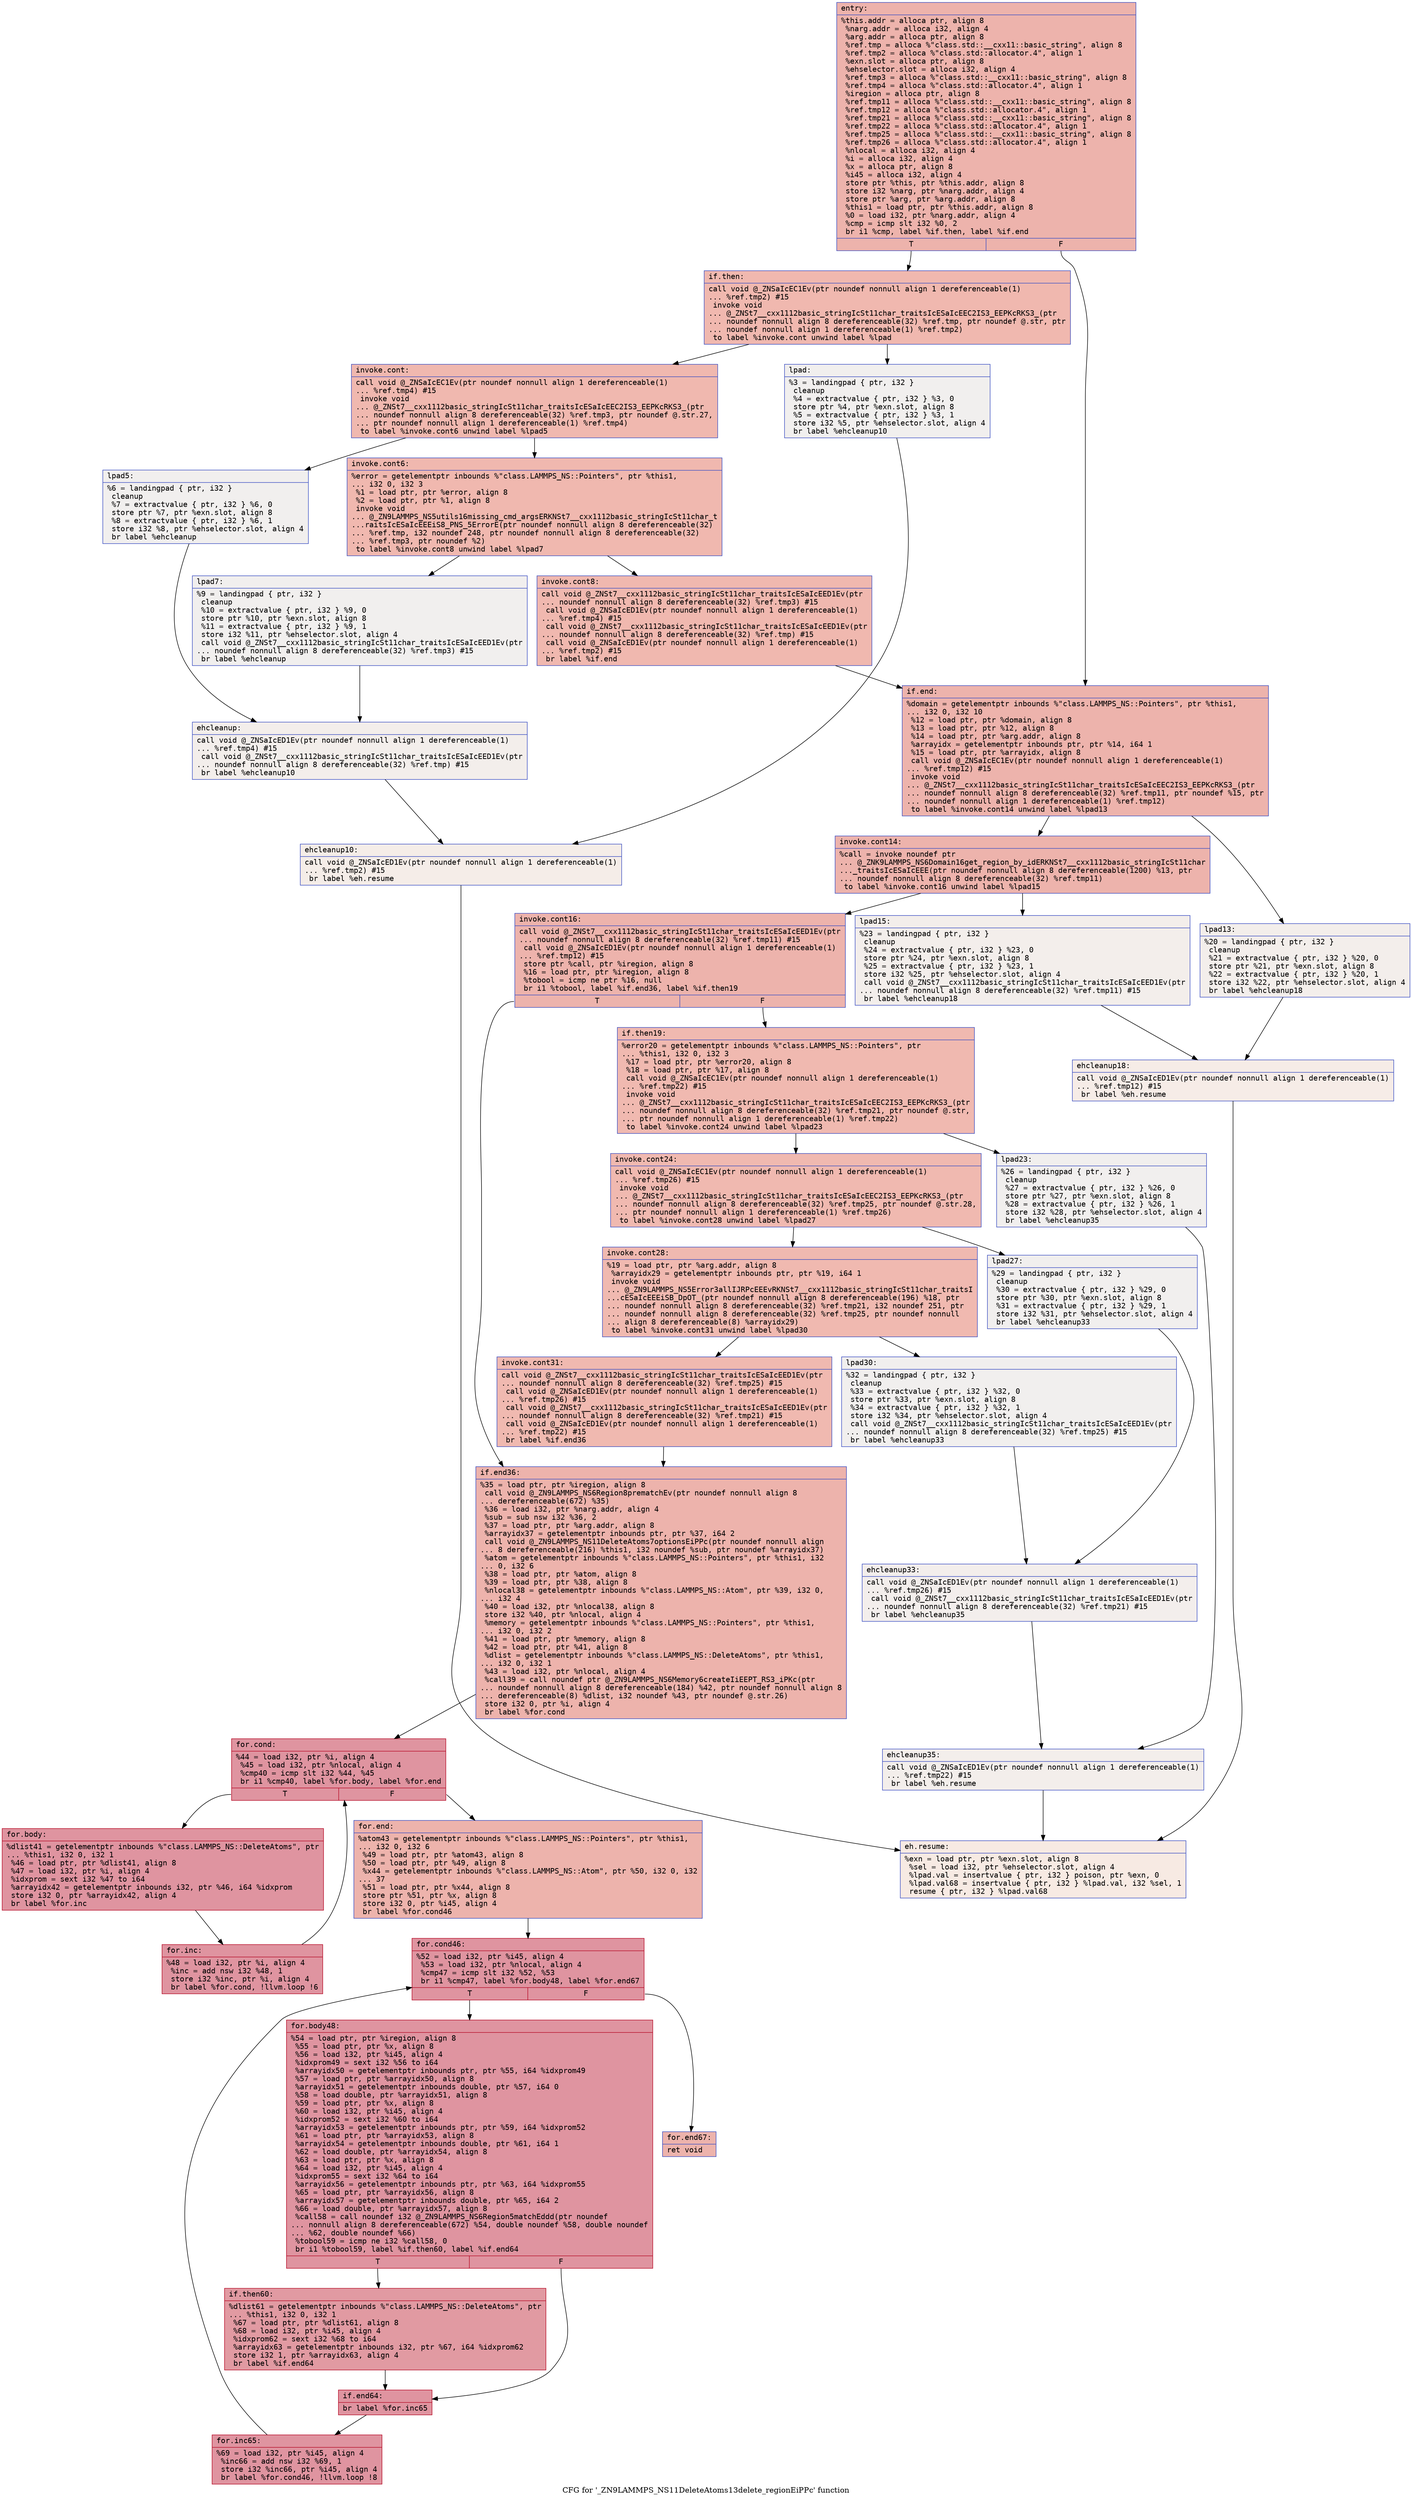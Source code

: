 digraph "CFG for '_ZN9LAMMPS_NS11DeleteAtoms13delete_regionEiPPc' function" {
	label="CFG for '_ZN9LAMMPS_NS11DeleteAtoms13delete_regionEiPPc' function";

	Node0x557d770bb3d0 [shape=record,color="#3d50c3ff", style=filled, fillcolor="#d6524470" fontname="Courier",label="{entry:\l|  %this.addr = alloca ptr, align 8\l  %narg.addr = alloca i32, align 4\l  %arg.addr = alloca ptr, align 8\l  %ref.tmp = alloca %\"class.std::__cxx11::basic_string\", align 8\l  %ref.tmp2 = alloca %\"class.std::allocator.4\", align 1\l  %exn.slot = alloca ptr, align 8\l  %ehselector.slot = alloca i32, align 4\l  %ref.tmp3 = alloca %\"class.std::__cxx11::basic_string\", align 8\l  %ref.tmp4 = alloca %\"class.std::allocator.4\", align 1\l  %iregion = alloca ptr, align 8\l  %ref.tmp11 = alloca %\"class.std::__cxx11::basic_string\", align 8\l  %ref.tmp12 = alloca %\"class.std::allocator.4\", align 1\l  %ref.tmp21 = alloca %\"class.std::__cxx11::basic_string\", align 8\l  %ref.tmp22 = alloca %\"class.std::allocator.4\", align 1\l  %ref.tmp25 = alloca %\"class.std::__cxx11::basic_string\", align 8\l  %ref.tmp26 = alloca %\"class.std::allocator.4\", align 1\l  %nlocal = alloca i32, align 4\l  %i = alloca i32, align 4\l  %x = alloca ptr, align 8\l  %i45 = alloca i32, align 4\l  store ptr %this, ptr %this.addr, align 8\l  store i32 %narg, ptr %narg.addr, align 4\l  store ptr %arg, ptr %arg.addr, align 8\l  %this1 = load ptr, ptr %this.addr, align 8\l  %0 = load i32, ptr %narg.addr, align 4\l  %cmp = icmp slt i32 %0, 2\l  br i1 %cmp, label %if.then, label %if.end\l|{<s0>T|<s1>F}}"];
	Node0x557d770bb3d0:s0 -> Node0x557d770be990[tooltip="entry -> if.then\nProbability 50.00%" ];
	Node0x557d770bb3d0:s1 -> Node0x557d770bf6c0[tooltip="entry -> if.end\nProbability 50.00%" ];
	Node0x557d770be990 [shape=record,color="#3d50c3ff", style=filled, fillcolor="#dc5d4a70" fontname="Courier",label="{if.then:\l|  call void @_ZNSaIcEC1Ev(ptr noundef nonnull align 1 dereferenceable(1)\l... %ref.tmp2) #15\l  invoke void\l... @_ZNSt7__cxx1112basic_stringIcSt11char_traitsIcESaIcEEC2IS3_EEPKcRKS3_(ptr\l... noundef nonnull align 8 dereferenceable(32) %ref.tmp, ptr noundef @.str, ptr\l... noundef nonnull align 1 dereferenceable(1) %ref.tmp2)\l          to label %invoke.cont unwind label %lpad\l}"];
	Node0x557d770be990 -> Node0x557d770bf960[tooltip="if.then -> invoke.cont\nProbability 100.00%" ];
	Node0x557d770be990 -> Node0x557d770bf9e0[tooltip="if.then -> lpad\nProbability 0.00%" ];
	Node0x557d770bf960 [shape=record,color="#3d50c3ff", style=filled, fillcolor="#dc5d4a70" fontname="Courier",label="{invoke.cont:\l|  call void @_ZNSaIcEC1Ev(ptr noundef nonnull align 1 dereferenceable(1)\l... %ref.tmp4) #15\l  invoke void\l... @_ZNSt7__cxx1112basic_stringIcSt11char_traitsIcESaIcEEC2IS3_EEPKcRKS3_(ptr\l... noundef nonnull align 8 dereferenceable(32) %ref.tmp3, ptr noundef @.str.27,\l... ptr noundef nonnull align 1 dereferenceable(1) %ref.tmp4)\l          to label %invoke.cont6 unwind label %lpad5\l}"];
	Node0x557d770bf960 -> Node0x557d770bfd00[tooltip="invoke.cont -> invoke.cont6\nProbability 100.00%" ];
	Node0x557d770bf960 -> Node0x557d770bfd50[tooltip="invoke.cont -> lpad5\nProbability 0.00%" ];
	Node0x557d770bfd00 [shape=record,color="#3d50c3ff", style=filled, fillcolor="#dc5d4a70" fontname="Courier",label="{invoke.cont6:\l|  %error = getelementptr inbounds %\"class.LAMMPS_NS::Pointers\", ptr %this1,\l... i32 0, i32 3\l  %1 = load ptr, ptr %error, align 8\l  %2 = load ptr, ptr %1, align 8\l  invoke void\l... @_ZN9LAMMPS_NS5utils16missing_cmd_argsERKNSt7__cxx1112basic_stringIcSt11char_t\l...raitsIcESaIcEEEiS8_PNS_5ErrorE(ptr noundef nonnull align 8 dereferenceable(32)\l... %ref.tmp, i32 noundef 248, ptr noundef nonnull align 8 dereferenceable(32)\l... %ref.tmp3, ptr noundef %2)\l          to label %invoke.cont8 unwind label %lpad7\l}"];
	Node0x557d770bfd00 -> Node0x557d770bfcb0[tooltip="invoke.cont6 -> invoke.cont8\nProbability 100.00%" ];
	Node0x557d770bfd00 -> Node0x557d770c01f0[tooltip="invoke.cont6 -> lpad7\nProbability 0.00%" ];
	Node0x557d770bfcb0 [shape=record,color="#3d50c3ff", style=filled, fillcolor="#dc5d4a70" fontname="Courier",label="{invoke.cont8:\l|  call void @_ZNSt7__cxx1112basic_stringIcSt11char_traitsIcESaIcEED1Ev(ptr\l... noundef nonnull align 8 dereferenceable(32) %ref.tmp3) #15\l  call void @_ZNSaIcED1Ev(ptr noundef nonnull align 1 dereferenceable(1)\l... %ref.tmp4) #15\l  call void @_ZNSt7__cxx1112basic_stringIcSt11char_traitsIcESaIcEED1Ev(ptr\l... noundef nonnull align 8 dereferenceable(32) %ref.tmp) #15\l  call void @_ZNSaIcED1Ev(ptr noundef nonnull align 1 dereferenceable(1)\l... %ref.tmp2) #15\l  br label %if.end\l}"];
	Node0x557d770bfcb0 -> Node0x557d770bf6c0[tooltip="invoke.cont8 -> if.end\nProbability 100.00%" ];
	Node0x557d770bf9e0 [shape=record,color="#3d50c3ff", style=filled, fillcolor="#e0dbd870" fontname="Courier",label="{lpad:\l|  %3 = landingpad \{ ptr, i32 \}\l          cleanup\l  %4 = extractvalue \{ ptr, i32 \} %3, 0\l  store ptr %4, ptr %exn.slot, align 8\l  %5 = extractvalue \{ ptr, i32 \} %3, 1\l  store i32 %5, ptr %ehselector.slot, align 4\l  br label %ehcleanup10\l}"];
	Node0x557d770bf9e0 -> Node0x557d770c0bb0[tooltip="lpad -> ehcleanup10\nProbability 100.00%" ];
	Node0x557d770bfd50 [shape=record,color="#3d50c3ff", style=filled, fillcolor="#e0dbd870" fontname="Courier",label="{lpad5:\l|  %6 = landingpad \{ ptr, i32 \}\l          cleanup\l  %7 = extractvalue \{ ptr, i32 \} %6, 0\l  store ptr %7, ptr %exn.slot, align 8\l  %8 = extractvalue \{ ptr, i32 \} %6, 1\l  store i32 %8, ptr %ehselector.slot, align 4\l  br label %ehcleanup\l}"];
	Node0x557d770bfd50 -> Node0x557d770c0f20[tooltip="lpad5 -> ehcleanup\nProbability 100.00%" ];
	Node0x557d770c01f0 [shape=record,color="#3d50c3ff", style=filled, fillcolor="#e0dbd870" fontname="Courier",label="{lpad7:\l|  %9 = landingpad \{ ptr, i32 \}\l          cleanup\l  %10 = extractvalue \{ ptr, i32 \} %9, 0\l  store ptr %10, ptr %exn.slot, align 8\l  %11 = extractvalue \{ ptr, i32 \} %9, 1\l  store i32 %11, ptr %ehselector.slot, align 4\l  call void @_ZNSt7__cxx1112basic_stringIcSt11char_traitsIcESaIcEED1Ev(ptr\l... noundef nonnull align 8 dereferenceable(32) %ref.tmp3) #15\l  br label %ehcleanup\l}"];
	Node0x557d770c01f0 -> Node0x557d770c0f20[tooltip="lpad7 -> ehcleanup\nProbability 100.00%" ];
	Node0x557d770c0f20 [shape=record,color="#3d50c3ff", style=filled, fillcolor="#e5d8d170" fontname="Courier",label="{ehcleanup:\l|  call void @_ZNSaIcED1Ev(ptr noundef nonnull align 1 dereferenceable(1)\l... %ref.tmp4) #15\l  call void @_ZNSt7__cxx1112basic_stringIcSt11char_traitsIcESaIcEED1Ev(ptr\l... noundef nonnull align 8 dereferenceable(32) %ref.tmp) #15\l  br label %ehcleanup10\l}"];
	Node0x557d770c0f20 -> Node0x557d770c0bb0[tooltip="ehcleanup -> ehcleanup10\nProbability 100.00%" ];
	Node0x557d770c0bb0 [shape=record,color="#3d50c3ff", style=filled, fillcolor="#e8d6cc70" fontname="Courier",label="{ehcleanup10:\l|  call void @_ZNSaIcED1Ev(ptr noundef nonnull align 1 dereferenceable(1)\l... %ref.tmp2) #15\l  br label %eh.resume\l}"];
	Node0x557d770c0bb0 -> Node0x557d770c1830[tooltip="ehcleanup10 -> eh.resume\nProbability 100.00%" ];
	Node0x557d770bf6c0 [shape=record,color="#3d50c3ff", style=filled, fillcolor="#d6524470" fontname="Courier",label="{if.end:\l|  %domain = getelementptr inbounds %\"class.LAMMPS_NS::Pointers\", ptr %this1,\l... i32 0, i32 10\l  %12 = load ptr, ptr %domain, align 8\l  %13 = load ptr, ptr %12, align 8\l  %14 = load ptr, ptr %arg.addr, align 8\l  %arrayidx = getelementptr inbounds ptr, ptr %14, i64 1\l  %15 = load ptr, ptr %arrayidx, align 8\l  call void @_ZNSaIcEC1Ev(ptr noundef nonnull align 1 dereferenceable(1)\l... %ref.tmp12) #15\l  invoke void\l... @_ZNSt7__cxx1112basic_stringIcSt11char_traitsIcESaIcEEC2IS3_EEPKcRKS3_(ptr\l... noundef nonnull align 8 dereferenceable(32) %ref.tmp11, ptr noundef %15, ptr\l... noundef nonnull align 1 dereferenceable(1) %ref.tmp12)\l          to label %invoke.cont14 unwind label %lpad13\l}"];
	Node0x557d770bf6c0 -> Node0x557d770c1d00[tooltip="if.end -> invoke.cont14\nProbability 100.00%" ];
	Node0x557d770bf6c0 -> Node0x557d770c1d80[tooltip="if.end -> lpad13\nProbability 0.00%" ];
	Node0x557d770c1d00 [shape=record,color="#3d50c3ff", style=filled, fillcolor="#d6524470" fontname="Courier",label="{invoke.cont14:\l|  %call = invoke noundef ptr\l... @_ZNK9LAMMPS_NS6Domain16get_region_by_idERKNSt7__cxx1112basic_stringIcSt11char\l..._traitsIcESaIcEEE(ptr noundef nonnull align 8 dereferenceable(1200) %13, ptr\l... noundef nonnull align 8 dereferenceable(32) %ref.tmp11)\l          to label %invoke.cont16 unwind label %lpad15\l}"];
	Node0x557d770c1d00 -> Node0x557d770c1cb0[tooltip="invoke.cont14 -> invoke.cont16\nProbability 100.00%" ];
	Node0x557d770c1d00 -> Node0x557d770c2080[tooltip="invoke.cont14 -> lpad15\nProbability 0.00%" ];
	Node0x557d770c1cb0 [shape=record,color="#3d50c3ff", style=filled, fillcolor="#d6524470" fontname="Courier",label="{invoke.cont16:\l|  call void @_ZNSt7__cxx1112basic_stringIcSt11char_traitsIcESaIcEED1Ev(ptr\l... noundef nonnull align 8 dereferenceable(32) %ref.tmp11) #15\l  call void @_ZNSaIcED1Ev(ptr noundef nonnull align 1 dereferenceable(1)\l... %ref.tmp12) #15\l  store ptr %call, ptr %iregion, align 8\l  %16 = load ptr, ptr %iregion, align 8\l  %tobool = icmp ne ptr %16, null\l  br i1 %tobool, label %if.end36, label %if.then19\l|{<s0>T|<s1>F}}"];
	Node0x557d770c1cb0:s0 -> Node0x557d770c27c0[tooltip="invoke.cont16 -> if.end36\nProbability 62.50%" ];
	Node0x557d770c1cb0:s1 -> Node0x557d770c2840[tooltip="invoke.cont16 -> if.then19\nProbability 37.50%" ];
	Node0x557d770c2840 [shape=record,color="#3d50c3ff", style=filled, fillcolor="#de614d70" fontname="Courier",label="{if.then19:\l|  %error20 = getelementptr inbounds %\"class.LAMMPS_NS::Pointers\", ptr\l... %this1, i32 0, i32 3\l  %17 = load ptr, ptr %error20, align 8\l  %18 = load ptr, ptr %17, align 8\l  call void @_ZNSaIcEC1Ev(ptr noundef nonnull align 1 dereferenceable(1)\l... %ref.tmp22) #15\l  invoke void\l... @_ZNSt7__cxx1112basic_stringIcSt11char_traitsIcESaIcEEC2IS3_EEPKcRKS3_(ptr\l... noundef nonnull align 8 dereferenceable(32) %ref.tmp21, ptr noundef @.str,\l... ptr noundef nonnull align 1 dereferenceable(1) %ref.tmp22)\l          to label %invoke.cont24 unwind label %lpad23\l}"];
	Node0x557d770c2840 -> Node0x557d770bf620[tooltip="if.then19 -> invoke.cont24\nProbability 100.00%" ];
	Node0x557d770c2840 -> Node0x557d770c30d0[tooltip="if.then19 -> lpad23\nProbability 0.00%" ];
	Node0x557d770bf620 [shape=record,color="#3d50c3ff", style=filled, fillcolor="#de614d70" fontname="Courier",label="{invoke.cont24:\l|  call void @_ZNSaIcEC1Ev(ptr noundef nonnull align 1 dereferenceable(1)\l... %ref.tmp26) #15\l  invoke void\l... @_ZNSt7__cxx1112basic_stringIcSt11char_traitsIcESaIcEEC2IS3_EEPKcRKS3_(ptr\l... noundef nonnull align 8 dereferenceable(32) %ref.tmp25, ptr noundef @.str.28,\l... ptr noundef nonnull align 1 dereferenceable(1) %ref.tmp26)\l          to label %invoke.cont28 unwind label %lpad27\l}"];
	Node0x557d770bf620 -> Node0x557d770c3430[tooltip="invoke.cont24 -> invoke.cont28\nProbability 100.00%" ];
	Node0x557d770bf620 -> Node0x557d770c3480[tooltip="invoke.cont24 -> lpad27\nProbability 0.00%" ];
	Node0x557d770c3430 [shape=record,color="#3d50c3ff", style=filled, fillcolor="#de614d70" fontname="Courier",label="{invoke.cont28:\l|  %19 = load ptr, ptr %arg.addr, align 8\l  %arrayidx29 = getelementptr inbounds ptr, ptr %19, i64 1\l  invoke void\l... @_ZN9LAMMPS_NS5Error3allIJRPcEEEvRKNSt7__cxx1112basic_stringIcSt11char_traitsI\l...cESaIcEEEiSB_DpOT_(ptr noundef nonnull align 8 dereferenceable(196) %18, ptr\l... noundef nonnull align 8 dereferenceable(32) %ref.tmp21, i32 noundef 251, ptr\l... noundef nonnull align 8 dereferenceable(32) %ref.tmp25, ptr noundef nonnull\l... align 8 dereferenceable(8) %arrayidx29)\l          to label %invoke.cont31 unwind label %lpad30\l}"];
	Node0x557d770c3430 -> Node0x557d770c33e0[tooltip="invoke.cont28 -> invoke.cont31\nProbability 100.00%" ];
	Node0x557d770c3430 -> Node0x557d770c3890[tooltip="invoke.cont28 -> lpad30\nProbability 0.00%" ];
	Node0x557d770c33e0 [shape=record,color="#3d50c3ff", style=filled, fillcolor="#de614d70" fontname="Courier",label="{invoke.cont31:\l|  call void @_ZNSt7__cxx1112basic_stringIcSt11char_traitsIcESaIcEED1Ev(ptr\l... noundef nonnull align 8 dereferenceable(32) %ref.tmp25) #15\l  call void @_ZNSaIcED1Ev(ptr noundef nonnull align 1 dereferenceable(1)\l... %ref.tmp26) #15\l  call void @_ZNSt7__cxx1112basic_stringIcSt11char_traitsIcESaIcEED1Ev(ptr\l... noundef nonnull align 8 dereferenceable(32) %ref.tmp21) #15\l  call void @_ZNSaIcED1Ev(ptr noundef nonnull align 1 dereferenceable(1)\l... %ref.tmp22) #15\l  br label %if.end36\l}"];
	Node0x557d770c33e0 -> Node0x557d770c27c0[tooltip="invoke.cont31 -> if.end36\nProbability 100.00%" ];
	Node0x557d770c1d80 [shape=record,color="#3d50c3ff", style=filled, fillcolor="#e5d8d170" fontname="Courier",label="{lpad13:\l|  %20 = landingpad \{ ptr, i32 \}\l          cleanup\l  %21 = extractvalue \{ ptr, i32 \} %20, 0\l  store ptr %21, ptr %exn.slot, align 8\l  %22 = extractvalue \{ ptr, i32 \} %20, 1\l  store i32 %22, ptr %ehselector.slot, align 4\l  br label %ehcleanup18\l}"];
	Node0x557d770c1d80 -> Node0x557d770c4230[tooltip="lpad13 -> ehcleanup18\nProbability 100.00%" ];
	Node0x557d770c2080 [shape=record,color="#3d50c3ff", style=filled, fillcolor="#e5d8d170" fontname="Courier",label="{lpad15:\l|  %23 = landingpad \{ ptr, i32 \}\l          cleanup\l  %24 = extractvalue \{ ptr, i32 \} %23, 0\l  store ptr %24, ptr %exn.slot, align 8\l  %25 = extractvalue \{ ptr, i32 \} %23, 1\l  store i32 %25, ptr %ehselector.slot, align 4\l  call void @_ZNSt7__cxx1112basic_stringIcSt11char_traitsIcESaIcEED1Ev(ptr\l... noundef nonnull align 8 dereferenceable(32) %ref.tmp11) #15\l  br label %ehcleanup18\l}"];
	Node0x557d770c2080 -> Node0x557d770c4230[tooltip="lpad15 -> ehcleanup18\nProbability 100.00%" ];
	Node0x557d770c4230 [shape=record,color="#3d50c3ff", style=filled, fillcolor="#ead5c970" fontname="Courier",label="{ehcleanup18:\l|  call void @_ZNSaIcED1Ev(ptr noundef nonnull align 1 dereferenceable(1)\l... %ref.tmp12) #15\l  br label %eh.resume\l}"];
	Node0x557d770c4230 -> Node0x557d770c1830[tooltip="ehcleanup18 -> eh.resume\nProbability 100.00%" ];
	Node0x557d770c30d0 [shape=record,color="#3d50c3ff", style=filled, fillcolor="#e0dbd870" fontname="Courier",label="{lpad23:\l|  %26 = landingpad \{ ptr, i32 \}\l          cleanup\l  %27 = extractvalue \{ ptr, i32 \} %26, 0\l  store ptr %27, ptr %exn.slot, align 8\l  %28 = extractvalue \{ ptr, i32 \} %26, 1\l  store i32 %28, ptr %ehselector.slot, align 4\l  br label %ehcleanup35\l}"];
	Node0x557d770c30d0 -> Node0x557d770c4ab0[tooltip="lpad23 -> ehcleanup35\nProbability 100.00%" ];
	Node0x557d770c3480 [shape=record,color="#3d50c3ff", style=filled, fillcolor="#e0dbd870" fontname="Courier",label="{lpad27:\l|  %29 = landingpad \{ ptr, i32 \}\l          cleanup\l  %30 = extractvalue \{ ptr, i32 \} %29, 0\l  store ptr %30, ptr %exn.slot, align 8\l  %31 = extractvalue \{ ptr, i32 \} %29, 1\l  store i32 %31, ptr %ehselector.slot, align 4\l  br label %ehcleanup33\l}"];
	Node0x557d770c3480 -> Node0x557d770c4e20[tooltip="lpad27 -> ehcleanup33\nProbability 100.00%" ];
	Node0x557d770c3890 [shape=record,color="#3d50c3ff", style=filled, fillcolor="#e0dbd870" fontname="Courier",label="{lpad30:\l|  %32 = landingpad \{ ptr, i32 \}\l          cleanup\l  %33 = extractvalue \{ ptr, i32 \} %32, 0\l  store ptr %33, ptr %exn.slot, align 8\l  %34 = extractvalue \{ ptr, i32 \} %32, 1\l  store i32 %34, ptr %ehselector.slot, align 4\l  call void @_ZNSt7__cxx1112basic_stringIcSt11char_traitsIcESaIcEED1Ev(ptr\l... noundef nonnull align 8 dereferenceable(32) %ref.tmp25) #15\l  br label %ehcleanup33\l}"];
	Node0x557d770c3890 -> Node0x557d770c4e20[tooltip="lpad30 -> ehcleanup33\nProbability 100.00%" ];
	Node0x557d770c4e20 [shape=record,color="#3d50c3ff", style=filled, fillcolor="#e3d9d370" fontname="Courier",label="{ehcleanup33:\l|  call void @_ZNSaIcED1Ev(ptr noundef nonnull align 1 dereferenceable(1)\l... %ref.tmp26) #15\l  call void @_ZNSt7__cxx1112basic_stringIcSt11char_traitsIcESaIcEED1Ev(ptr\l... noundef nonnull align 8 dereferenceable(32) %ref.tmp21) #15\l  br label %ehcleanup35\l}"];
	Node0x557d770c4e20 -> Node0x557d770c4ab0[tooltip="ehcleanup33 -> ehcleanup35\nProbability 100.00%" ];
	Node0x557d770c4ab0 [shape=record,color="#3d50c3ff", style=filled, fillcolor="#e5d8d170" fontname="Courier",label="{ehcleanup35:\l|  call void @_ZNSaIcED1Ev(ptr noundef nonnull align 1 dereferenceable(1)\l... %ref.tmp22) #15\l  br label %eh.resume\l}"];
	Node0x557d770c4ab0 -> Node0x557d770c1830[tooltip="ehcleanup35 -> eh.resume\nProbability 100.00%" ];
	Node0x557d770c27c0 [shape=record,color="#3d50c3ff", style=filled, fillcolor="#d6524470" fontname="Courier",label="{if.end36:\l|  %35 = load ptr, ptr %iregion, align 8\l  call void @_ZN9LAMMPS_NS6Region8prematchEv(ptr noundef nonnull align 8\l... dereferenceable(672) %35)\l  %36 = load i32, ptr %narg.addr, align 4\l  %sub = sub nsw i32 %36, 2\l  %37 = load ptr, ptr %arg.addr, align 8\l  %arrayidx37 = getelementptr inbounds ptr, ptr %37, i64 2\l  call void @_ZN9LAMMPS_NS11DeleteAtoms7optionsEiPPc(ptr noundef nonnull align\l... 8 dereferenceable(216) %this1, i32 noundef %sub, ptr noundef %arrayidx37)\l  %atom = getelementptr inbounds %\"class.LAMMPS_NS::Pointers\", ptr %this1, i32\l... 0, i32 6\l  %38 = load ptr, ptr %atom, align 8\l  %39 = load ptr, ptr %38, align 8\l  %nlocal38 = getelementptr inbounds %\"class.LAMMPS_NS::Atom\", ptr %39, i32 0,\l... i32 4\l  %40 = load i32, ptr %nlocal38, align 8\l  store i32 %40, ptr %nlocal, align 4\l  %memory = getelementptr inbounds %\"class.LAMMPS_NS::Pointers\", ptr %this1,\l... i32 0, i32 2\l  %41 = load ptr, ptr %memory, align 8\l  %42 = load ptr, ptr %41, align 8\l  %dlist = getelementptr inbounds %\"class.LAMMPS_NS::DeleteAtoms\", ptr %this1,\l... i32 0, i32 1\l  %43 = load i32, ptr %nlocal, align 4\l  %call39 = call noundef ptr @_ZN9LAMMPS_NS6Memory6createIiEEPT_RS3_iPKc(ptr\l... noundef nonnull align 8 dereferenceable(184) %42, ptr noundef nonnull align 8\l... dereferenceable(8) %dlist, i32 noundef %43, ptr noundef @.str.26)\l  store i32 0, ptr %i, align 4\l  br label %for.cond\l}"];
	Node0x557d770c27c0 -> Node0x557d770c65d0[tooltip="if.end36 -> for.cond\nProbability 100.00%" ];
	Node0x557d770c65d0 [shape=record,color="#b70d28ff", style=filled, fillcolor="#b70d2870" fontname="Courier",label="{for.cond:\l|  %44 = load i32, ptr %i, align 4\l  %45 = load i32, ptr %nlocal, align 4\l  %cmp40 = icmp slt i32 %44, %45\l  br i1 %cmp40, label %for.body, label %for.end\l|{<s0>T|<s1>F}}"];
	Node0x557d770c65d0:s0 -> Node0x557d770c6820[tooltip="for.cond -> for.body\nProbability 96.88%" ];
	Node0x557d770c65d0:s1 -> Node0x557d770c68a0[tooltip="for.cond -> for.end\nProbability 3.12%" ];
	Node0x557d770c6820 [shape=record,color="#b70d28ff", style=filled, fillcolor="#b70d2870" fontname="Courier",label="{for.body:\l|  %dlist41 = getelementptr inbounds %\"class.LAMMPS_NS::DeleteAtoms\", ptr\l... %this1, i32 0, i32 1\l  %46 = load ptr, ptr %dlist41, align 8\l  %47 = load i32, ptr %i, align 4\l  %idxprom = sext i32 %47 to i64\l  %arrayidx42 = getelementptr inbounds i32, ptr %46, i64 %idxprom\l  store i32 0, ptr %arrayidx42, align 4\l  br label %for.inc\l}"];
	Node0x557d770c6820 -> Node0x557d770c7610[tooltip="for.body -> for.inc\nProbability 100.00%" ];
	Node0x557d770c7610 [shape=record,color="#b70d28ff", style=filled, fillcolor="#b70d2870" fontname="Courier",label="{for.inc:\l|  %48 = load i32, ptr %i, align 4\l  %inc = add nsw i32 %48, 1\l  store i32 %inc, ptr %i, align 4\l  br label %for.cond, !llvm.loop !6\l}"];
	Node0x557d770c7610 -> Node0x557d770c65d0[tooltip="for.inc -> for.cond\nProbability 100.00%" ];
	Node0x557d770c68a0 [shape=record,color="#3d50c3ff", style=filled, fillcolor="#d6524470" fontname="Courier",label="{for.end:\l|  %atom43 = getelementptr inbounds %\"class.LAMMPS_NS::Pointers\", ptr %this1,\l... i32 0, i32 6\l  %49 = load ptr, ptr %atom43, align 8\l  %50 = load ptr, ptr %49, align 8\l  %x44 = getelementptr inbounds %\"class.LAMMPS_NS::Atom\", ptr %50, i32 0, i32\l... 37\l  %51 = load ptr, ptr %x44, align 8\l  store ptr %51, ptr %x, align 8\l  store i32 0, ptr %i45, align 4\l  br label %for.cond46\l}"];
	Node0x557d770c68a0 -> Node0x557d770c7eb0[tooltip="for.end -> for.cond46\nProbability 100.00%" ];
	Node0x557d770c7eb0 [shape=record,color="#b70d28ff", style=filled, fillcolor="#b70d2870" fontname="Courier",label="{for.cond46:\l|  %52 = load i32, ptr %i45, align 4\l  %53 = load i32, ptr %nlocal, align 4\l  %cmp47 = icmp slt i32 %52, %53\l  br i1 %cmp47, label %for.body48, label %for.end67\l|{<s0>T|<s1>F}}"];
	Node0x557d770c7eb0:s0 -> Node0x557d770c8150[tooltip="for.cond46 -> for.body48\nProbability 96.88%" ];
	Node0x557d770c7eb0:s1 -> Node0x557d770c81d0[tooltip="for.cond46 -> for.end67\nProbability 3.12%" ];
	Node0x557d770c8150 [shape=record,color="#b70d28ff", style=filled, fillcolor="#b70d2870" fontname="Courier",label="{for.body48:\l|  %54 = load ptr, ptr %iregion, align 8\l  %55 = load ptr, ptr %x, align 8\l  %56 = load i32, ptr %i45, align 4\l  %idxprom49 = sext i32 %56 to i64\l  %arrayidx50 = getelementptr inbounds ptr, ptr %55, i64 %idxprom49\l  %57 = load ptr, ptr %arrayidx50, align 8\l  %arrayidx51 = getelementptr inbounds double, ptr %57, i64 0\l  %58 = load double, ptr %arrayidx51, align 8\l  %59 = load ptr, ptr %x, align 8\l  %60 = load i32, ptr %i45, align 4\l  %idxprom52 = sext i32 %60 to i64\l  %arrayidx53 = getelementptr inbounds ptr, ptr %59, i64 %idxprom52\l  %61 = load ptr, ptr %arrayidx53, align 8\l  %arrayidx54 = getelementptr inbounds double, ptr %61, i64 1\l  %62 = load double, ptr %arrayidx54, align 8\l  %63 = load ptr, ptr %x, align 8\l  %64 = load i32, ptr %i45, align 4\l  %idxprom55 = sext i32 %64 to i64\l  %arrayidx56 = getelementptr inbounds ptr, ptr %63, i64 %idxprom55\l  %65 = load ptr, ptr %arrayidx56, align 8\l  %arrayidx57 = getelementptr inbounds double, ptr %65, i64 2\l  %66 = load double, ptr %arrayidx57, align 8\l  %call58 = call noundef i32 @_ZN9LAMMPS_NS6Region5matchEddd(ptr noundef\l... nonnull align 8 dereferenceable(672) %54, double noundef %58, double noundef\l... %62, double noundef %66)\l  %tobool59 = icmp ne i32 %call58, 0\l  br i1 %tobool59, label %if.then60, label %if.end64\l|{<s0>T|<s1>F}}"];
	Node0x557d770c8150:s0 -> Node0x557d770c9340[tooltip="for.body48 -> if.then60\nProbability 62.50%" ];
	Node0x557d770c8150:s1 -> Node0x557d770c9420[tooltip="for.body48 -> if.end64\nProbability 37.50%" ];
	Node0x557d770c9340 [shape=record,color="#b70d28ff", style=filled, fillcolor="#bb1b2c70" fontname="Courier",label="{if.then60:\l|  %dlist61 = getelementptr inbounds %\"class.LAMMPS_NS::DeleteAtoms\", ptr\l... %this1, i32 0, i32 1\l  %67 = load ptr, ptr %dlist61, align 8\l  %68 = load i32, ptr %i45, align 4\l  %idxprom62 = sext i32 %68 to i64\l  %arrayidx63 = getelementptr inbounds i32, ptr %67, i64 %idxprom62\l  store i32 1, ptr %arrayidx63, align 4\l  br label %if.end64\l}"];
	Node0x557d770c9340 -> Node0x557d770c9420[tooltip="if.then60 -> if.end64\nProbability 100.00%" ];
	Node0x557d770c9420 [shape=record,color="#b70d28ff", style=filled, fillcolor="#b70d2870" fontname="Courier",label="{if.end64:\l|  br label %for.inc65\l}"];
	Node0x557d770c9420 -> Node0x557d770c2bc0[tooltip="if.end64 -> for.inc65\nProbability 100.00%" ];
	Node0x557d770c2bc0 [shape=record,color="#b70d28ff", style=filled, fillcolor="#b70d2870" fontname="Courier",label="{for.inc65:\l|  %69 = load i32, ptr %i45, align 4\l  %inc66 = add nsw i32 %69, 1\l  store i32 %inc66, ptr %i45, align 4\l  br label %for.cond46, !llvm.loop !8\l}"];
	Node0x557d770c2bc0 -> Node0x557d770c7eb0[tooltip="for.inc65 -> for.cond46\nProbability 100.00%" ];
	Node0x557d770c81d0 [shape=record,color="#3d50c3ff", style=filled, fillcolor="#d6524470" fontname="Courier",label="{for.end67:\l|  ret void\l}"];
	Node0x557d770c1830 [shape=record,color="#3d50c3ff", style=filled, fillcolor="#eed0c070" fontname="Courier",label="{eh.resume:\l|  %exn = load ptr, ptr %exn.slot, align 8\l  %sel = load i32, ptr %ehselector.slot, align 4\l  %lpad.val = insertvalue \{ ptr, i32 \} poison, ptr %exn, 0\l  %lpad.val68 = insertvalue \{ ptr, i32 \} %lpad.val, i32 %sel, 1\l  resume \{ ptr, i32 \} %lpad.val68\l}"];
}
